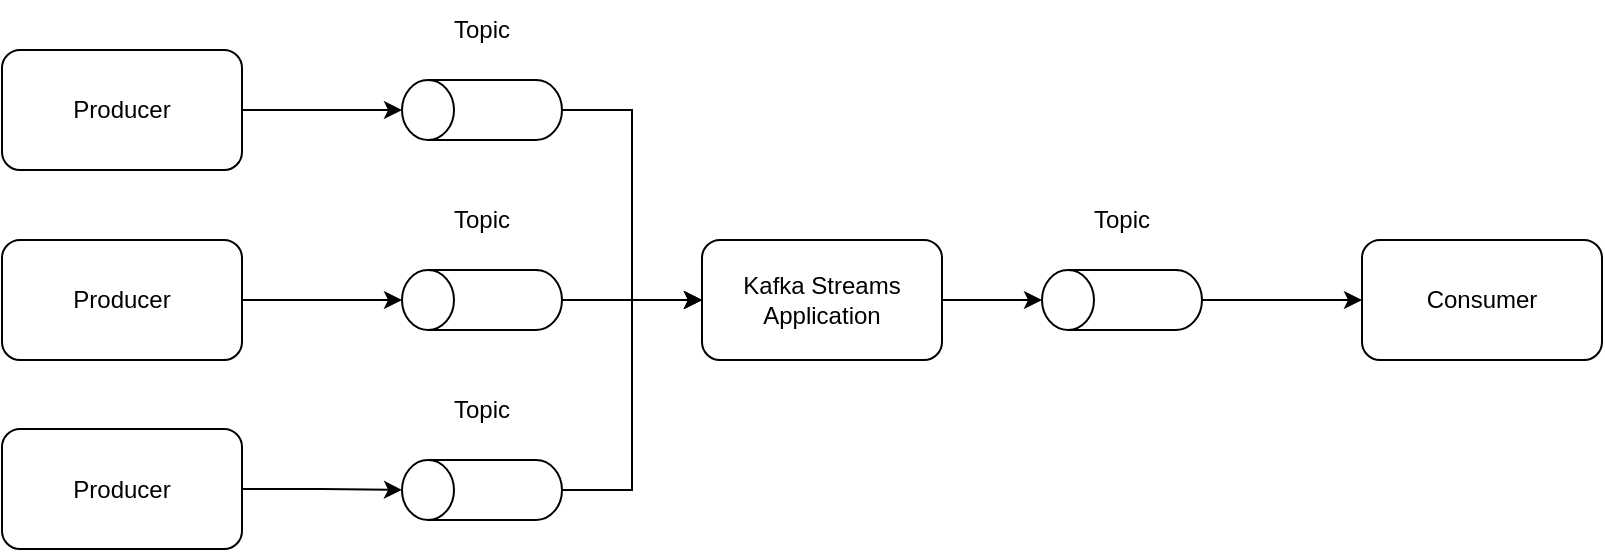 <mxfile version="20.2.2" type="device"><diagram id="PM0TF0JT2GdmA7r_BdHA" name="Page-1"><mxGraphModel dx="1201" dy="623" grid="1" gridSize="10" guides="1" tooltips="1" connect="1" arrows="1" fold="1" page="1" pageScale="1" pageWidth="1100" pageHeight="850" math="0" shadow="0"><root><mxCell id="0"/><mxCell id="1" parent="0"/><mxCell id="-Ye7OJqbumPP4SGB4B_4-18" style="edgeStyle=orthogonalEdgeStyle;rounded=0;orthogonalLoop=1;jettySize=auto;html=1;exitX=1;exitY=0.5;exitDx=0;exitDy=0;entryX=0.5;entryY=0;entryDx=0;entryDy=0;entryPerimeter=0;" edge="1" parent="1" source="-Ye7OJqbumPP4SGB4B_4-1" target="-Ye7OJqbumPP4SGB4B_4-3"><mxGeometry relative="1" as="geometry"/></mxCell><mxCell id="-Ye7OJqbumPP4SGB4B_4-1" value="Producer" style="rounded=1;whiteSpace=wrap;html=1;" vertex="1" parent="1"><mxGeometry x="40" y="165" width="120" height="60" as="geometry"/></mxCell><mxCell id="-Ye7OJqbumPP4SGB4B_4-23" style="edgeStyle=orthogonalEdgeStyle;rounded=0;orthogonalLoop=1;jettySize=auto;html=1;exitX=1;exitY=0.5;exitDx=0;exitDy=0;entryX=0.5;entryY=0;entryDx=0;entryDy=0;entryPerimeter=0;" edge="1" parent="1" source="-Ye7OJqbumPP4SGB4B_4-2" target="-Ye7OJqbumPP4SGB4B_4-7"><mxGeometry relative="1" as="geometry"/></mxCell><mxCell id="-Ye7OJqbumPP4SGB4B_4-2" value="Kafka Streams&lt;br&gt;Application" style="rounded=1;whiteSpace=wrap;html=1;" vertex="1" parent="1"><mxGeometry x="390" y="260" width="120" height="60" as="geometry"/></mxCell><mxCell id="-Ye7OJqbumPP4SGB4B_4-20" style="edgeStyle=orthogonalEdgeStyle;rounded=0;orthogonalLoop=1;jettySize=auto;html=1;exitX=0.5;exitY=1;exitDx=0;exitDy=0;exitPerimeter=0;entryX=0;entryY=0.5;entryDx=0;entryDy=0;" edge="1" parent="1" source="-Ye7OJqbumPP4SGB4B_4-3" target="-Ye7OJqbumPP4SGB4B_4-2"><mxGeometry relative="1" as="geometry"/></mxCell><mxCell id="-Ye7OJqbumPP4SGB4B_4-3" value="" style="shape=cylinder3;whiteSpace=wrap;html=1;boundedLbl=1;backgroundOutline=1;size=13;rotation=-90;" vertex="1" parent="1"><mxGeometry x="265" y="155" width="30" height="80" as="geometry"/></mxCell><mxCell id="-Ye7OJqbumPP4SGB4B_4-4" value="Topic" style="text;html=1;strokeColor=none;fillColor=none;align=center;verticalAlign=middle;whiteSpace=wrap;rounded=0;" vertex="1" parent="1"><mxGeometry x="250" y="140" width="60" height="30" as="geometry"/></mxCell><mxCell id="-Ye7OJqbumPP4SGB4B_4-21" style="edgeStyle=orthogonalEdgeStyle;rounded=0;orthogonalLoop=1;jettySize=auto;html=1;exitX=0.5;exitY=1;exitDx=0;exitDy=0;exitPerimeter=0;entryX=0;entryY=0.5;entryDx=0;entryDy=0;" edge="1" parent="1" source="-Ye7OJqbumPP4SGB4B_4-5" target="-Ye7OJqbumPP4SGB4B_4-2"><mxGeometry relative="1" as="geometry"/></mxCell><mxCell id="-Ye7OJqbumPP4SGB4B_4-5" value="" style="shape=cylinder3;whiteSpace=wrap;html=1;boundedLbl=1;backgroundOutline=1;size=13;rotation=-90;" vertex="1" parent="1"><mxGeometry x="265" y="250" width="30" height="80" as="geometry"/></mxCell><mxCell id="-Ye7OJqbumPP4SGB4B_4-6" value="Topic" style="text;html=1;strokeColor=none;fillColor=none;align=center;verticalAlign=middle;whiteSpace=wrap;rounded=0;" vertex="1" parent="1"><mxGeometry x="250" y="235" width="60" height="30" as="geometry"/></mxCell><mxCell id="-Ye7OJqbumPP4SGB4B_4-24" style="edgeStyle=orthogonalEdgeStyle;rounded=0;orthogonalLoop=1;jettySize=auto;html=1;exitX=0.5;exitY=1;exitDx=0;exitDy=0;exitPerimeter=0;entryX=0;entryY=0.5;entryDx=0;entryDy=0;" edge="1" parent="1" source="-Ye7OJqbumPP4SGB4B_4-7" target="-Ye7OJqbumPP4SGB4B_4-13"><mxGeometry relative="1" as="geometry"/></mxCell><mxCell id="-Ye7OJqbumPP4SGB4B_4-7" value="" style="shape=cylinder3;whiteSpace=wrap;html=1;boundedLbl=1;backgroundOutline=1;size=13;rotation=-90;" vertex="1" parent="1"><mxGeometry x="585" y="250" width="30" height="80" as="geometry"/></mxCell><mxCell id="-Ye7OJqbumPP4SGB4B_4-8" value="Topic" style="text;html=1;strokeColor=none;fillColor=none;align=center;verticalAlign=middle;whiteSpace=wrap;rounded=0;" vertex="1" parent="1"><mxGeometry x="570" y="235" width="60" height="30" as="geometry"/></mxCell><mxCell id="-Ye7OJqbumPP4SGB4B_4-22" style="edgeStyle=orthogonalEdgeStyle;rounded=0;orthogonalLoop=1;jettySize=auto;html=1;exitX=0.5;exitY=1;exitDx=0;exitDy=0;exitPerimeter=0;entryX=0;entryY=0.5;entryDx=0;entryDy=0;" edge="1" parent="1" source="-Ye7OJqbumPP4SGB4B_4-9" target="-Ye7OJqbumPP4SGB4B_4-2"><mxGeometry relative="1" as="geometry"/></mxCell><mxCell id="-Ye7OJqbumPP4SGB4B_4-9" value="" style="shape=cylinder3;whiteSpace=wrap;html=1;boundedLbl=1;backgroundOutline=1;size=13;rotation=-90;" vertex="1" parent="1"><mxGeometry x="265" y="345" width="30" height="80" as="geometry"/></mxCell><mxCell id="-Ye7OJqbumPP4SGB4B_4-10" value="Topic" style="text;html=1;strokeColor=none;fillColor=none;align=center;verticalAlign=middle;whiteSpace=wrap;rounded=0;" vertex="1" parent="1"><mxGeometry x="250" y="330" width="60" height="30" as="geometry"/></mxCell><mxCell id="-Ye7OJqbumPP4SGB4B_4-13" value="Consumer" style="rounded=1;whiteSpace=wrap;html=1;" vertex="1" parent="1"><mxGeometry x="720" y="260" width="120" height="60" as="geometry"/></mxCell><mxCell id="-Ye7OJqbumPP4SGB4B_4-17" style="edgeStyle=orthogonalEdgeStyle;rounded=0;orthogonalLoop=1;jettySize=auto;html=1;exitX=1;exitY=0.5;exitDx=0;exitDy=0;" edge="1" parent="1" source="-Ye7OJqbumPP4SGB4B_4-15" target="-Ye7OJqbumPP4SGB4B_4-5"><mxGeometry relative="1" as="geometry"/></mxCell><mxCell id="-Ye7OJqbumPP4SGB4B_4-15" value="Producer" style="rounded=1;whiteSpace=wrap;html=1;" vertex="1" parent="1"><mxGeometry x="40" y="260" width="120" height="60" as="geometry"/></mxCell><mxCell id="-Ye7OJqbumPP4SGB4B_4-19" style="edgeStyle=orthogonalEdgeStyle;rounded=0;orthogonalLoop=1;jettySize=auto;html=1;exitX=1;exitY=0.5;exitDx=0;exitDy=0;" edge="1" parent="1" source="-Ye7OJqbumPP4SGB4B_4-16" target="-Ye7OJqbumPP4SGB4B_4-9"><mxGeometry relative="1" as="geometry"/></mxCell><mxCell id="-Ye7OJqbumPP4SGB4B_4-16" value="Producer" style="rounded=1;whiteSpace=wrap;html=1;" vertex="1" parent="1"><mxGeometry x="40" y="354.5" width="120" height="60" as="geometry"/></mxCell></root></mxGraphModel></diagram></mxfile>
